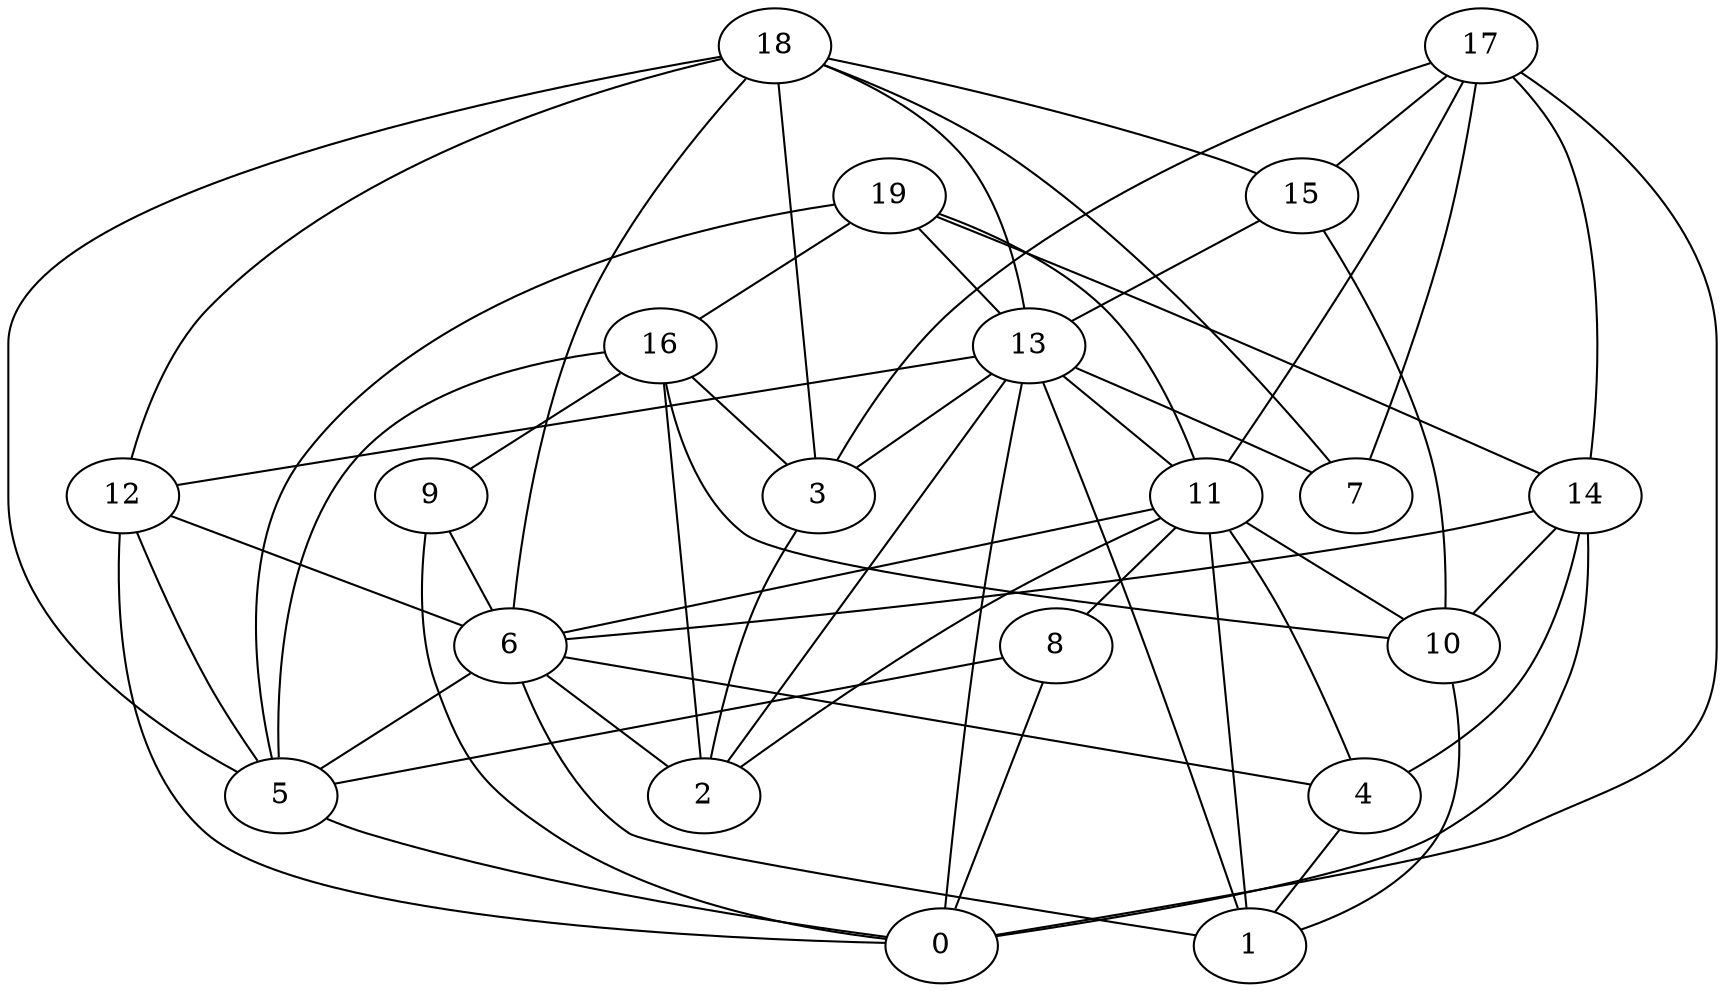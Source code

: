 digraph GG_graph {

subgraph G_graph {
edge [color = black]
12 -> 6 [dir = none]
12 -> 5 [dir = none]
12 -> 0 [dir = none]
9 -> 0 [dir = none]
9 -> 6 [dir = none]
15 -> 13 [dir = none]
15 -> 10 [dir = none]
8 -> 0 [dir = none]
8 -> 5 [dir = none]
18 -> 3 [dir = none]
18 -> 13 [dir = none]
18 -> 5 [dir = none]
18 -> 12 [dir = none]
18 -> 15 [dir = none]
18 -> 6 [dir = none]
18 -> 7 [dir = none]
19 -> 16 [dir = none]
19 -> 11 [dir = none]
19 -> 5 [dir = none]
19 -> 13 [dir = none]
19 -> 14 [dir = none]
6 -> 2 [dir = none]
6 -> 5 [dir = none]
6 -> 4 [dir = none]
6 -> 1 [dir = none]
14 -> 10 [dir = none]
14 -> 4 [dir = none]
14 -> 0 [dir = none]
14 -> 6 [dir = none]
13 -> 2 [dir = none]
13 -> 7 [dir = none]
13 -> 3 [dir = none]
13 -> 1 [dir = none]
13 -> 12 [dir = none]
13 -> 0 [dir = none]
13 -> 11 [dir = none]
5 -> 0 [dir = none]
11 -> 2 [dir = none]
11 -> 8 [dir = none]
11 -> 6 [dir = none]
11 -> 1 [dir = none]
11 -> 4 [dir = none]
11 -> 10 [dir = none]
4 -> 1 [dir = none]
17 -> 3 [dir = none]
17 -> 7 [dir = none]
17 -> 15 [dir = none]
17 -> 14 [dir = none]
17 -> 0 [dir = none]
17 -> 11 [dir = none]
10 -> 1 [dir = none]
3 -> 2 [dir = none]
16 -> 9 [dir = none]
16 -> 10 [dir = none]
16 -> 2 [dir = none]
16 -> 5 [dir = none]
16 -> 3 [dir = none]
}

}
